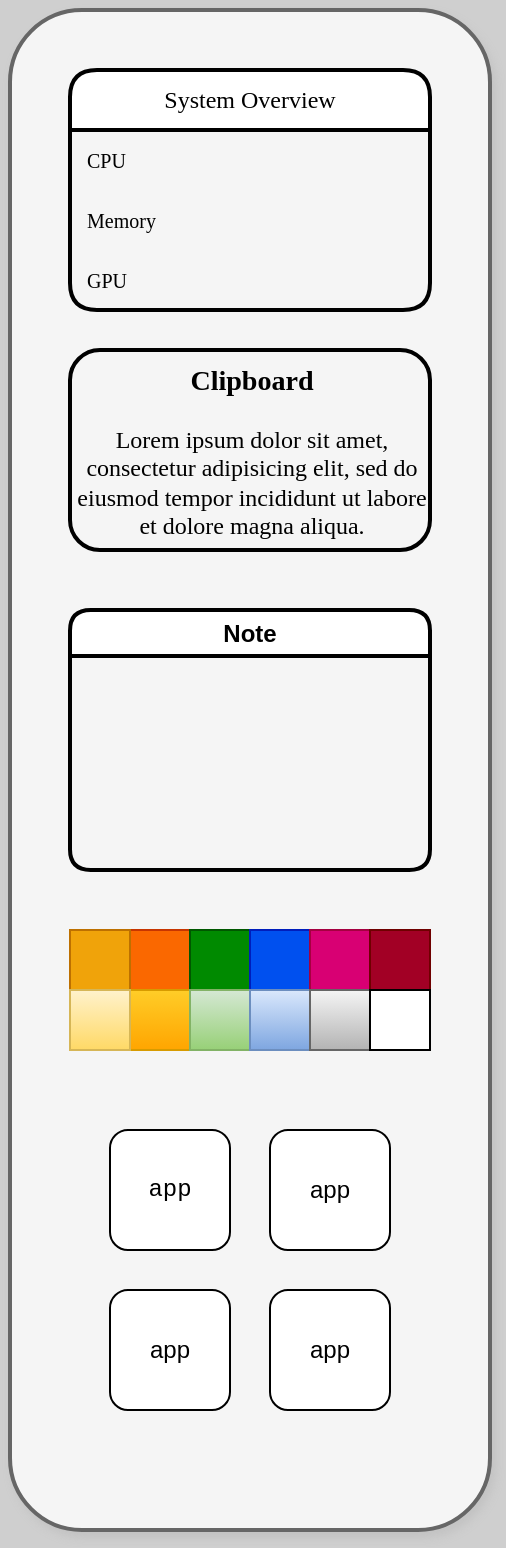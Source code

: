 <mxfile version="24.8.1">
  <diagram name="Page-1" id="v_FQGGZT2vaiFhJuMJaH">
    <mxGraphModel dx="1430" dy="786" grid="1" gridSize="10" guides="1" tooltips="1" connect="1" arrows="1" fold="1" page="1" pageScale="1" pageWidth="1100" pageHeight="850" background="#CFCFCF" math="0" shadow="0">
      <root>
        <mxCell id="0" />
        <mxCell id="1" parent="0" />
        <mxCell id="pVFXHFNgFS89Wjit-Zps-1" value="" style="rounded=1;whiteSpace=wrap;html=1;fillColor=#f5f5f5;fontColor=#333333;strokeColor=#666666;strokeWidth=2;shadow=1;shadowColor=#A1A1A1;movable=0;resizable=0;rotatable=0;deletable=0;editable=0;locked=1;connectable=0;" vertex="1" parent="1">
          <mxGeometry x="820" y="40" width="240" height="760" as="geometry" />
        </mxCell>
        <mxCell id="pVFXHFNgFS89Wjit-Zps-2" value="&lt;font face=&quot;Lucida Console&quot;&gt;System Overview&lt;/font&gt;" style="swimlane;fontStyle=0;childLayout=stackLayout;horizontal=1;startSize=30;horizontalStack=0;resizeParent=1;resizeParentMax=0;resizeLast=0;collapsible=1;marginBottom=0;whiteSpace=wrap;html=1;movable=0;resizable=0;rotatable=0;deletable=0;editable=0;locked=1;connectable=0;rounded=1;strokeWidth=2;" vertex="1" parent="1">
          <mxGeometry x="850" y="70" width="180" height="120" as="geometry">
            <mxRectangle x="850" y="70" width="150" height="30" as="alternateBounds" />
          </mxGeometry>
        </mxCell>
        <mxCell id="pVFXHFNgFS89Wjit-Zps-3" value="&lt;font style=&quot;font-size: 10px;&quot;&gt;&amp;nbsp;CPU&lt;/font&gt;" style="text;strokeColor=none;fillColor=none;align=left;verticalAlign=middle;spacingLeft=4;spacingRight=4;overflow=hidden;points=[[0,0.5],[1,0.5]];portConstraint=eastwest;rotatable=0;whiteSpace=wrap;html=1;fontFamily=Lucida Console;labelPadding=4;" vertex="1" parent="pVFXHFNgFS89Wjit-Zps-2">
          <mxGeometry y="30" width="180" height="30" as="geometry" />
        </mxCell>
        <mxCell id="pVFXHFNgFS89Wjit-Zps-4" value="&lt;font style=&quot;font-size: 10px;&quot;&gt;&amp;nbsp;Memory&lt;/font&gt;" style="text;strokeColor=none;fillColor=none;align=left;verticalAlign=middle;spacingLeft=4;spacingRight=4;overflow=hidden;points=[[0,0.5],[1,0.5]];portConstraint=eastwest;rotatable=0;whiteSpace=wrap;html=1;fontFamily=Lucida Console;perimeterSpacing=0;" vertex="1" parent="pVFXHFNgFS89Wjit-Zps-2">
          <mxGeometry y="60" width="180" height="30" as="geometry" />
        </mxCell>
        <mxCell id="pVFXHFNgFS89Wjit-Zps-5" value="&lt;font style=&quot;font-size: 10px;&quot;&gt;&amp;nbsp;GPU&lt;/font&gt;" style="text;strokeColor=none;fillColor=none;align=left;verticalAlign=middle;spacingLeft=4;spacingRight=4;overflow=hidden;points=[[0,0.5],[1,0.5]];portConstraint=eastwest;rotatable=0;whiteSpace=wrap;html=1;fontFamily=Lucida Console;" vertex="1" parent="pVFXHFNgFS89Wjit-Zps-2">
          <mxGeometry y="90" width="180" height="30" as="geometry" />
        </mxCell>
        <mxCell id="pVFXHFNgFS89Wjit-Zps-6" value="&lt;h3 style=&quot;text-align: center; margin-top: 0px;&quot;&gt;&lt;font face=&quot;Lucida Console&quot;&gt;Clipboard&lt;/font&gt;&lt;/h3&gt;&lt;p style=&quot;text-align: center;&quot;&gt;&lt;font face=&quot;Y1m7DGD2tmO1VxSGW4SP&quot;&gt;Lorem ipsum dolor sit amet, consectetur adipisicing elit, sed do eiusmod tempor incididunt ut labore et dolore magna aliqua.&lt;/font&gt;&lt;/p&gt;" style="text;html=1;whiteSpace=wrap;overflow=hidden;rounded=1;strokeColor=default;strokeWidth=2;movable=0;resizable=0;rotatable=0;deletable=0;editable=0;locked=1;connectable=0;" vertex="1" parent="1">
          <mxGeometry x="850" y="210" width="180" height="100" as="geometry" />
        </mxCell>
        <mxCell id="pVFXHFNgFS89Wjit-Zps-7" value="Note" style="swimlane;whiteSpace=wrap;html=1;rounded=1;strokeWidth=2;movable=0;resizable=0;rotatable=0;deletable=0;editable=0;locked=1;connectable=0;" vertex="1" parent="1">
          <mxGeometry x="850" y="340" width="180" height="130" as="geometry" />
        </mxCell>
        <mxCell id="pVFXHFNgFS89Wjit-Zps-28" value="" style="group" vertex="1" connectable="0" parent="1">
          <mxGeometry x="850" y="500" width="180" height="30" as="geometry" />
        </mxCell>
        <mxCell id="pVFXHFNgFS89Wjit-Zps-21" value="" style="verticalLabelPosition=bottom;verticalAlign=top;html=1;shape=mxgraph.basic.rect;fillColor2=none;strokeWidth=1;size=20;indent=5;fillColor=#fa6800;strokeColor=#C73500;fontColor=#000000;" vertex="1" parent="pVFXHFNgFS89Wjit-Zps-28">
          <mxGeometry x="30" width="30" height="30" as="geometry" />
        </mxCell>
        <mxCell id="pVFXHFNgFS89Wjit-Zps-22" value="" style="verticalLabelPosition=bottom;verticalAlign=top;html=1;shape=mxgraph.basic.rect;fillColor2=none;strokeWidth=1;size=20;indent=5;fillColor=#008a00;strokeColor=#005700;fontColor=#ffffff;" vertex="1" parent="pVFXHFNgFS89Wjit-Zps-28">
          <mxGeometry x="60" width="30" height="30" as="geometry" />
        </mxCell>
        <mxCell id="pVFXHFNgFS89Wjit-Zps-23" value="" style="verticalLabelPosition=bottom;verticalAlign=top;html=1;shape=mxgraph.basic.rect;fillColor2=none;strokeWidth=1;size=20;indent=5;fillColor=#0050ef;strokeColor=#001DBC;fontColor=#ffffff;" vertex="1" parent="pVFXHFNgFS89Wjit-Zps-28">
          <mxGeometry x="90" width="30" height="30" as="geometry" />
        </mxCell>
        <mxCell id="pVFXHFNgFS89Wjit-Zps-25" value="" style="verticalLabelPosition=bottom;verticalAlign=top;html=1;shape=mxgraph.basic.rect;fillColor2=none;strokeWidth=1;size=20;indent=5;fillColor=#d80073;strokeColor=#A50040;fontColor=#ffffff;" vertex="1" parent="pVFXHFNgFS89Wjit-Zps-28">
          <mxGeometry x="120" width="30" height="30" as="geometry" />
        </mxCell>
        <mxCell id="pVFXHFNgFS89Wjit-Zps-26" value="" style="verticalLabelPosition=bottom;verticalAlign=top;html=1;shape=mxgraph.basic.rect;fillColor2=none;strokeWidth=1;size=20;indent=5;fillColor=#a20025;strokeColor=#6F0000;fontColor=#ffffff;" vertex="1" parent="pVFXHFNgFS89Wjit-Zps-28">
          <mxGeometry x="150" width="30" height="30" as="geometry" />
        </mxCell>
        <mxCell id="pVFXHFNgFS89Wjit-Zps-27" value="" style="verticalLabelPosition=bottom;verticalAlign=top;html=1;shape=mxgraph.basic.rect;fillColor2=none;strokeWidth=1;size=20;indent=5;fillColor=#f0a30a;strokeColor=#BD7000;fontColor=#000000;" vertex="1" parent="pVFXHFNgFS89Wjit-Zps-28">
          <mxGeometry width="30" height="30" as="geometry" />
        </mxCell>
        <mxCell id="pVFXHFNgFS89Wjit-Zps-30" value="" style="group" vertex="1" connectable="0" parent="1">
          <mxGeometry x="850" y="530" width="180" height="30" as="geometry" />
        </mxCell>
        <mxCell id="pVFXHFNgFS89Wjit-Zps-31" value="" style="verticalLabelPosition=bottom;verticalAlign=top;html=1;shape=mxgraph.basic.rect;fillColor2=none;strokeWidth=1;size=20;indent=5;fillColor=#ffcd28;strokeColor=#d79b00;gradientColor=#ffa500;" vertex="1" parent="pVFXHFNgFS89Wjit-Zps-30">
          <mxGeometry x="30" width="30" height="30" as="geometry" />
        </mxCell>
        <mxCell id="pVFXHFNgFS89Wjit-Zps-32" value="" style="verticalLabelPosition=bottom;verticalAlign=top;html=1;shape=mxgraph.basic.rect;fillColor2=none;strokeWidth=1;size=20;indent=5;fillColor=#d5e8d4;strokeColor=#82b366;gradientColor=#97d077;" vertex="1" parent="pVFXHFNgFS89Wjit-Zps-30">
          <mxGeometry x="60" width="30" height="30" as="geometry" />
        </mxCell>
        <mxCell id="pVFXHFNgFS89Wjit-Zps-33" value="" style="verticalLabelPosition=bottom;verticalAlign=top;html=1;shape=mxgraph.basic.rect;fillColor2=none;strokeWidth=1;size=20;indent=5;fillColor=#dae8fc;strokeColor=#6c8ebf;gradientColor=#7ea6e0;" vertex="1" parent="pVFXHFNgFS89Wjit-Zps-30">
          <mxGeometry x="90" width="30" height="30" as="geometry" />
        </mxCell>
        <mxCell id="pVFXHFNgFS89Wjit-Zps-34" value="" style="verticalLabelPosition=bottom;verticalAlign=top;html=1;shape=mxgraph.basic.rect;fillColor2=none;strokeWidth=1;size=20;indent=5;fillColor=#f5f5f5;gradientColor=#b3b3b3;strokeColor=#666666;" vertex="1" parent="pVFXHFNgFS89Wjit-Zps-30">
          <mxGeometry x="120" width="30" height="30" as="geometry" />
        </mxCell>
        <mxCell id="pVFXHFNgFS89Wjit-Zps-35" value="" style="verticalLabelPosition=bottom;verticalAlign=top;html=1;shape=mxgraph.basic.rect;fillColor2=none;strokeWidth=1;size=20;indent=5;" vertex="1" parent="pVFXHFNgFS89Wjit-Zps-30">
          <mxGeometry x="150" width="30" height="30" as="geometry" />
        </mxCell>
        <mxCell id="pVFXHFNgFS89Wjit-Zps-36" value="" style="verticalLabelPosition=bottom;verticalAlign=top;html=1;shape=mxgraph.basic.rect;fillColor2=none;strokeWidth=1;size=20;indent=5;fillColor=#fff2cc;strokeColor=#d6b656;gradientColor=#ffd966;" vertex="1" parent="pVFXHFNgFS89Wjit-Zps-30">
          <mxGeometry width="30" height="30" as="geometry" />
        </mxCell>
        <mxCell id="pVFXHFNgFS89Wjit-Zps-38" value="app" style="whiteSpace=wrap;html=1;aspect=fixed;rounded=1;fontFamily=Courier New;" vertex="1" parent="1">
          <mxGeometry x="870" y="600" width="60" height="60" as="geometry" />
        </mxCell>
        <mxCell id="pVFXHFNgFS89Wjit-Zps-39" value="app" style="whiteSpace=wrap;html=1;aspect=fixed;rounded=1;" vertex="1" parent="1">
          <mxGeometry x="950" y="600" width="60" height="60" as="geometry" />
        </mxCell>
        <mxCell id="pVFXHFNgFS89Wjit-Zps-40" value="app" style="whiteSpace=wrap;html=1;aspect=fixed;rounded=1;" vertex="1" parent="1">
          <mxGeometry x="870" y="680" width="60" height="60" as="geometry" />
        </mxCell>
        <mxCell id="pVFXHFNgFS89Wjit-Zps-41" value="app" style="whiteSpace=wrap;html=1;aspect=fixed;rounded=1;" vertex="1" parent="1">
          <mxGeometry x="950" y="680" width="60" height="60" as="geometry" />
        </mxCell>
      </root>
    </mxGraphModel>
  </diagram>
</mxfile>
